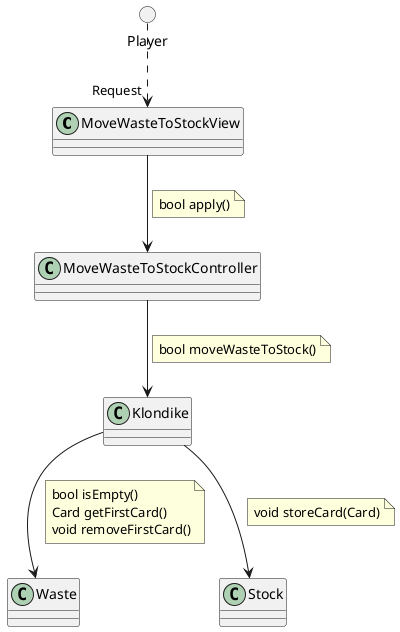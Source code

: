 @startuml
class MoveWasteToStockView
class MoveWasteToStockController
class Klondike
class Waste
class Stock
circle Player

Player ..> "Request" MoveWasteToStockView

MoveWasteToStockView --> MoveWasteToStockController
note on link: bool apply()

MoveWasteToStockController --> Klondike
note on link: bool moveWasteToStock()

Klondike --> Waste
note on link: bool isEmpty()\nCard getFirstCard()\nvoid removeFirstCard()

Klondike --> Stock
note on link: void storeCard(Card)

@enduml
